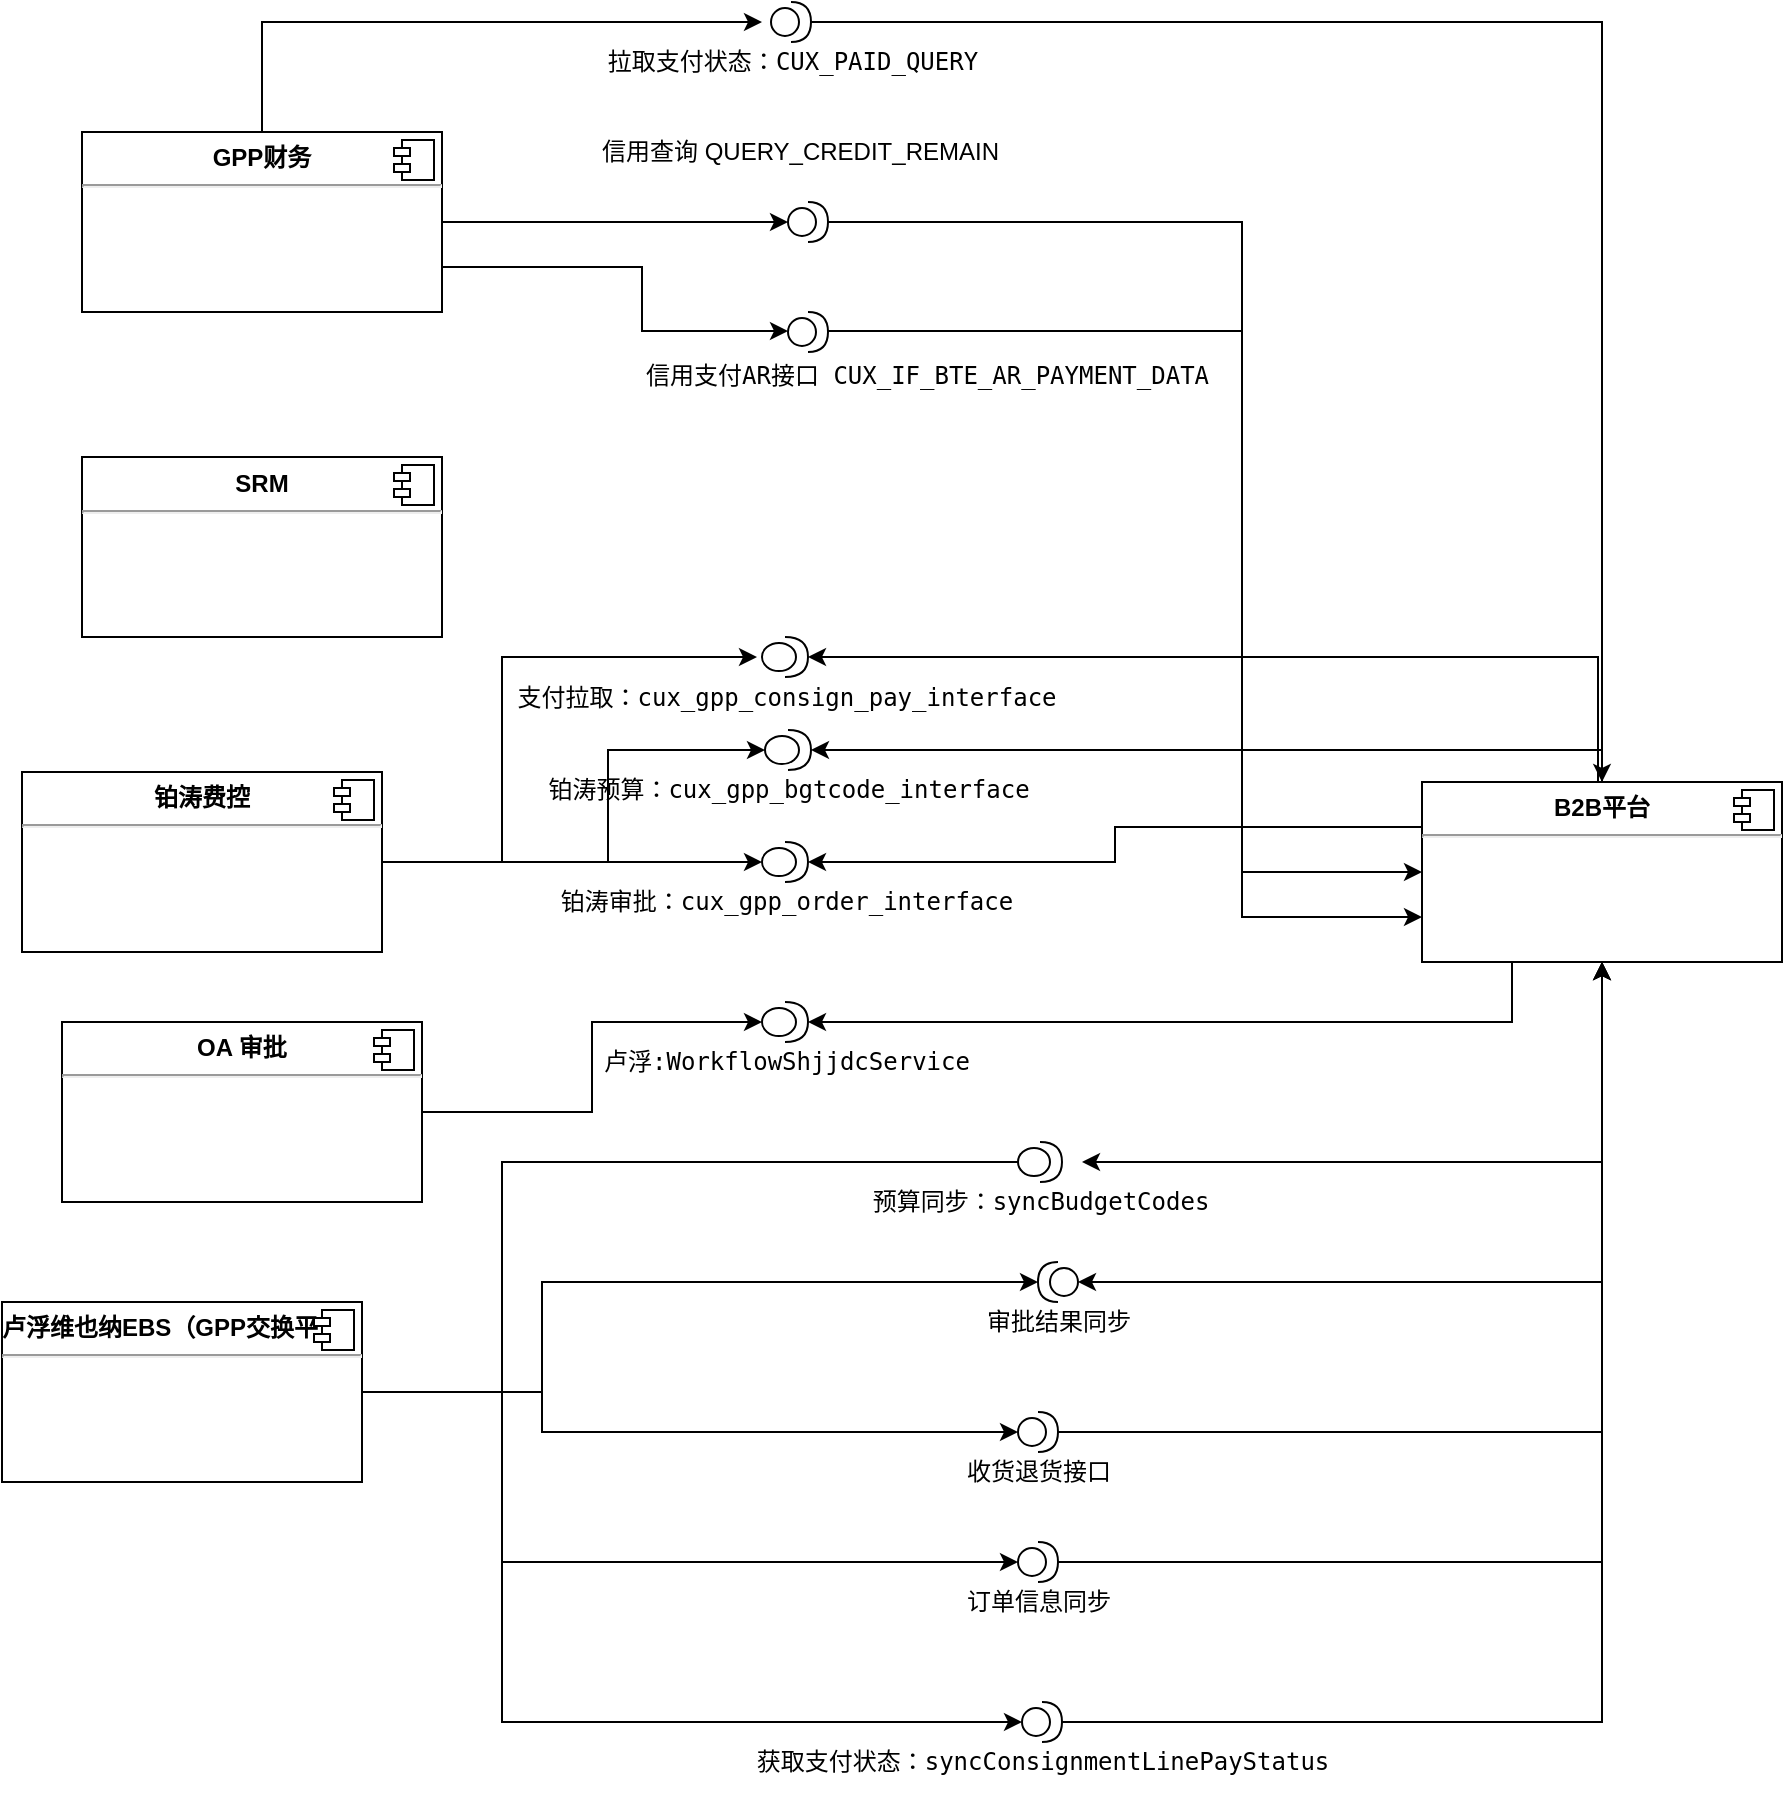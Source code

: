 <mxfile version="10.6.8" type="github"><diagram id="z2DmRzFZvO5jgoD4mRwU" name="Page-1"><mxGraphModel dx="1424" dy="878" grid="1" gridSize="10" guides="1" tooltips="1" connect="1" arrows="1" fold="1" page="1" pageScale="1" pageWidth="827" pageHeight="1169" math="0" shadow="0"><root><mxCell id="0"/><mxCell id="1" parent="0"/><mxCell id="wEDXtjSZt0h93Kd9uDbw-9" value="" style="edgeStyle=orthogonalEdgeStyle;rounded=0;orthogonalLoop=1;jettySize=auto;html=1;entryX=0;entryY=0.5;entryDx=0;entryDy=0;" edge="1" parent="1" source="a1dEfK35490sIl0Ff53R-1" target="wEDXtjSZt0h93Kd9uDbw-1"><mxGeometry relative="1" as="geometry"><mxPoint x="503" y="320" as="targetPoint"/><Array as="points"><mxPoint x="630" y="320"/><mxPoint x="630" y="645"/></Array></mxGeometry></mxCell><mxCell id="a1dEfK35490sIl0Ff53R-1" value="" style="shape=providedRequiredInterface;html=1;verticalLabelPosition=bottom;" parent="1" vertex="1"><mxGeometry x="403" y="310" width="20" height="20" as="geometry"/></mxCell><mxCell id="wEDXtjSZt0h93Kd9uDbw-18" style="edgeStyle=orthogonalEdgeStyle;rounded=0;orthogonalLoop=1;jettySize=auto;html=1;entryX=0;entryY=0.5;entryDx=0;entryDy=0;entryPerimeter=0;" edge="1" parent="1" source="a1dEfK35490sIl0Ff53R-7" target="a1dEfK35490sIl0Ff53R-1"><mxGeometry relative="1" as="geometry"><mxPoint x="320" y="320" as="targetPoint"/></mxGeometry></mxCell><mxCell id="a1dEfK35490sIl0Ff53R-7" value="&lt;p style=&quot;margin: 0px ; margin-top: 6px ; text-align: center&quot;&gt;&lt;b&gt;GPP财务&lt;/b&gt;&lt;/p&gt;&lt;hr&gt;&lt;p style=&quot;margin: 0px ; margin-left: 8px&quot;&gt;&lt;br&gt;&lt;/p&gt;" style="align=left;overflow=fill;html=1;" parent="1" vertex="1"><mxGeometry x="50" y="275" width="180" height="90" as="geometry"/></mxCell><mxCell id="a1dEfK35490sIl0Ff53R-8" value="" style="shape=component;jettyWidth=8;jettyHeight=4;" parent="a1dEfK35490sIl0Ff53R-7" vertex="1"><mxGeometry x="1" width="20" height="20" relative="1" as="geometry"><mxPoint x="-24" y="4" as="offset"/></mxGeometry></mxCell><mxCell id="wEDXtjSZt0h93Kd9uDbw-1" value="&lt;p style=&quot;margin: 0px ; margin-top: 6px ; text-align: center&quot;&gt;&lt;b&gt;B2B平台&lt;/b&gt;&lt;/p&gt;&lt;hr&gt;&lt;p style=&quot;margin: 0px ; margin-left: 8px&quot;&gt;&lt;br&gt;&lt;/p&gt;" style="align=left;overflow=fill;html=1;" vertex="1" parent="1"><mxGeometry x="720" y="600" width="180" height="90" as="geometry"/></mxCell><mxCell id="wEDXtjSZt0h93Kd9uDbw-2" value="" style="shape=component;jettyWidth=8;jettyHeight=4;" vertex="1" parent="wEDXtjSZt0h93Kd9uDbw-1"><mxGeometry x="1" width="20" height="20" relative="1" as="geometry"><mxPoint x="-24" y="4" as="offset"/></mxGeometry></mxCell><mxCell id="wEDXtjSZt0h93Kd9uDbw-17" value="信用查询&amp;nbsp;&lt;span&gt;QUERY_CREDIT_REMAIN&lt;/span&gt;" style="text;html=1;resizable=0;points=[];autosize=1;align=left;verticalAlign=top;spacingTop=-4;" vertex="1" parent="1"><mxGeometry x="308" y="275" width="210" height="20" as="geometry"/></mxCell><mxCell id="wEDXtjSZt0h93Kd9uDbw-19" value="" style="shape=providedRequiredInterface;html=1;verticalLabelPosition=bottom;" vertex="1" parent="1"><mxGeometry x="403" y="365" width="20" height="20" as="geometry"/></mxCell><mxCell id="wEDXtjSZt0h93Kd9uDbw-20" style="edgeStyle=orthogonalEdgeStyle;rounded=0;orthogonalLoop=1;jettySize=auto;html=1;entryX=0;entryY=0.5;entryDx=0;entryDy=0;entryPerimeter=0;exitX=1;exitY=0.75;exitDx=0;exitDy=0;" edge="1" parent="1" source="a1dEfK35490sIl0Ff53R-7"><mxGeometry relative="1" as="geometry"><mxPoint x="403" y="374.5" as="targetPoint"/><mxPoint x="230" y="374.5" as="sourcePoint"/><Array as="points"><mxPoint x="330" y="343"/><mxPoint x="330" y="375"/></Array></mxGeometry></mxCell><mxCell id="wEDXtjSZt0h93Kd9uDbw-21" value="" style="edgeStyle=orthogonalEdgeStyle;rounded=0;orthogonalLoop=1;jettySize=auto;html=1;entryX=0;entryY=0.75;entryDx=0;entryDy=0;" edge="1" parent="1" target="wEDXtjSZt0h93Kd9uDbw-1"><mxGeometry relative="1" as="geometry"><mxPoint x="423" y="374.5" as="sourcePoint"/><mxPoint x="640" y="374.5" as="targetPoint"/><Array as="points"><mxPoint x="630" y="375"/><mxPoint x="630" y="668"/></Array></mxGeometry></mxCell><mxCell id="wEDXtjSZt0h93Kd9uDbw-22" value="&lt;pre&gt;&lt;span&gt;信用支付AR接口 &lt;/span&gt;CUX_IF_BTE_AR_PAYMENT_DATA&lt;/pre&gt;" style="text;html=1;resizable=0;points=[];autosize=1;align=left;verticalAlign=top;spacingTop=-4;" vertex="1" parent="1"><mxGeometry x="330" y="375" width="260" height="40" as="geometry"/></mxCell><mxCell id="wEDXtjSZt0h93Kd9uDbw-23" value="&lt;p style=&quot;margin: 0px ; margin-top: 6px ; text-align: center&quot;&gt;&lt;b&gt;SRM&lt;/b&gt;&lt;/p&gt;&lt;hr&gt;&lt;p style=&quot;margin: 0px ; margin-left: 8px&quot;&gt;&lt;br&gt;&lt;/p&gt;" style="align=left;overflow=fill;html=1;" vertex="1" parent="1"><mxGeometry x="50" y="437.5" width="180" height="90" as="geometry"/></mxCell><mxCell id="wEDXtjSZt0h93Kd9uDbw-24" value="" style="shape=component;jettyWidth=8;jettyHeight=4;" vertex="1" parent="wEDXtjSZt0h93Kd9uDbw-23"><mxGeometry x="1" width="20" height="20" relative="1" as="geometry"><mxPoint x="-24" y="4" as="offset"/></mxGeometry></mxCell><mxCell id="wEDXtjSZt0h93Kd9uDbw-25" value="&lt;p style=&quot;margin: 0px ; margin-top: 6px ; text-align: center&quot;&gt;&lt;b&gt;铂涛费控&lt;/b&gt;&lt;/p&gt;&lt;hr&gt;&lt;p style=&quot;margin: 0px ; margin-left: 8px&quot;&gt;&lt;br&gt;&lt;/p&gt;" style="align=left;overflow=fill;html=1;" vertex="1" parent="1"><mxGeometry x="20" y="595" width="180" height="90" as="geometry"/></mxCell><mxCell id="wEDXtjSZt0h93Kd9uDbw-26" value="" style="shape=component;jettyWidth=8;jettyHeight=4;" vertex="1" parent="wEDXtjSZt0h93Kd9uDbw-25"><mxGeometry x="1" width="20" height="20" relative="1" as="geometry"><mxPoint x="-24" y="4" as="offset"/></mxGeometry></mxCell><mxCell id="wEDXtjSZt0h93Kd9uDbw-54" value="" style="edgeStyle=orthogonalEdgeStyle;rounded=0;orthogonalLoop=1;jettySize=auto;html=1;entryX=1;entryY=0.5;entryDx=0;entryDy=0;entryPerimeter=0;exitX=1;exitY=0.5;exitDx=0;exitDy=0;" edge="1" parent="1" source="wEDXtjSZt0h93Kd9uDbw-27" target="wEDXtjSZt0h93Kd9uDbw-40"><mxGeometry relative="1" as="geometry"><mxPoint x="310" y="905" as="sourcePoint"/><mxPoint x="130" y="780" as="targetPoint"/><Array as="points"><mxPoint x="280" y="905"/><mxPoint x="280" y="850"/></Array></mxGeometry></mxCell><mxCell id="wEDXtjSZt0h93Kd9uDbw-27" value="&lt;p style=&quot;margin: 0px ; margin-top: 6px ; text-align: center&quot;&gt;&lt;b&gt;卢浮维也纳EBS（GPP交换平台）&lt;/b&gt;&lt;/p&gt;&lt;hr&gt;&lt;p style=&quot;margin: 0px ; margin-left: 8px&quot;&gt;&lt;br&gt;&lt;/p&gt;" style="align=left;overflow=fill;html=1;" vertex="1" parent="1"><mxGeometry x="10" y="860" width="180" height="90" as="geometry"/></mxCell><mxCell id="wEDXtjSZt0h93Kd9uDbw-28" value="" style="shape=component;jettyWidth=8;jettyHeight=4;" vertex="1" parent="wEDXtjSZt0h93Kd9uDbw-27"><mxGeometry x="1" width="20" height="20" relative="1" as="geometry"><mxPoint x="-24" y="4" as="offset"/></mxGeometry></mxCell><mxCell id="wEDXtjSZt0h93Kd9uDbw-32" value="" style="edgeStyle=orthogonalEdgeStyle;rounded=0;orthogonalLoop=1;jettySize=auto;html=1;" edge="1" parent="1" source="wEDXtjSZt0h93Kd9uDbw-29" target="wEDXtjSZt0h93Kd9uDbw-1"><mxGeometry relative="1" as="geometry"><mxPoint x="480" y="780" as="targetPoint"/></mxGeometry></mxCell><mxCell id="wEDXtjSZt0h93Kd9uDbw-29" value="收货退货接口" style="shape=providedRequiredInterface;html=1;verticalLabelPosition=bottom;" vertex="1" parent="1"><mxGeometry x="518" y="915" width="20" height="20" as="geometry"/></mxCell><mxCell id="wEDXtjSZt0h93Kd9uDbw-34" value="" style="edgeStyle=orthogonalEdgeStyle;rounded=0;orthogonalLoop=1;jettySize=auto;html=1;entryX=0.5;entryY=1;entryDx=0;entryDy=0;" edge="1" parent="1" source="wEDXtjSZt0h93Kd9uDbw-30" target="wEDXtjSZt0h93Kd9uDbw-1"><mxGeometry relative="1" as="geometry"><mxPoint x="470" y="850" as="targetPoint"/></mxGeometry></mxCell><mxCell id="wEDXtjSZt0h93Kd9uDbw-30" value="订单信息同步" style="shape=providedRequiredInterface;html=1;verticalLabelPosition=bottom;" vertex="1" parent="1"><mxGeometry x="518" y="980" width="20" height="20" as="geometry"/></mxCell><mxCell id="wEDXtjSZt0h93Kd9uDbw-37" style="edgeStyle=orthogonalEdgeStyle;rounded=0;orthogonalLoop=1;jettySize=auto;html=1;entryX=0;entryY=0.5;entryDx=0;entryDy=0;entryPerimeter=0;exitX=1;exitY=0.5;exitDx=0;exitDy=0;" edge="1" parent="1" source="wEDXtjSZt0h93Kd9uDbw-27" target="wEDXtjSZt0h93Kd9uDbw-29"><mxGeometry relative="1" as="geometry"><mxPoint x="360" y="770" as="targetPoint"/><mxPoint x="240" y="800" as="sourcePoint"/><Array as="points"><mxPoint x="280" y="905"/><mxPoint x="280" y="925"/></Array></mxGeometry></mxCell><mxCell id="wEDXtjSZt0h93Kd9uDbw-39" style="edgeStyle=orthogonalEdgeStyle;rounded=0;orthogonalLoop=1;jettySize=auto;html=1;exitX=1;exitY=0.5;exitDx=0;exitDy=0;entryX=0;entryY=0.5;entryDx=0;entryDy=0;entryPerimeter=0;" edge="1" parent="1" source="wEDXtjSZt0h93Kd9uDbw-27" target="wEDXtjSZt0h93Kd9uDbw-30"><mxGeometry relative="1" as="geometry"><mxPoint x="360" y="866" as="targetPoint"/><mxPoint x="220" y="850" as="sourcePoint"/><Array as="points"><mxPoint x="260" y="905"/><mxPoint x="260" y="990"/></Array></mxGeometry></mxCell><mxCell id="wEDXtjSZt0h93Kd9uDbw-40" value="审批结果同步" style="shape=providedRequiredInterface;html=1;verticalLabelPosition=bottom;direction=west;" vertex="1" parent="1"><mxGeometry x="528" y="840" width="20" height="20" as="geometry"/></mxCell><mxCell id="wEDXtjSZt0h93Kd9uDbw-64" value="" style="edgeStyle=orthogonalEdgeStyle;rounded=0;orthogonalLoop=1;jettySize=auto;html=1;entryX=0;entryY=0.5;entryDx=0;entryDy=0;entryPerimeter=0;" edge="1" parent="1" source="wEDXtjSZt0h93Kd9uDbw-56" target="wEDXtjSZt0h93Kd9uDbw-61"><mxGeometry relative="1" as="geometry"><mxPoint x="300" y="765" as="targetPoint"/></mxGeometry></mxCell><mxCell id="wEDXtjSZt0h93Kd9uDbw-56" value="&lt;p style=&quot;margin: 0px ; margin-top: 6px ; text-align: center&quot;&gt;&lt;b&gt;OA 审批&lt;/b&gt;&lt;/p&gt;&lt;hr&gt;&lt;p style=&quot;margin: 0px ; margin-left: 8px&quot;&gt;&lt;br&gt;&lt;/p&gt;" style="align=left;overflow=fill;html=1;" vertex="1" parent="1"><mxGeometry x="40" y="720" width="180" height="90" as="geometry"/></mxCell><mxCell id="wEDXtjSZt0h93Kd9uDbw-57" value="" style="shape=component;jettyWidth=8;jettyHeight=4;" vertex="1" parent="wEDXtjSZt0h93Kd9uDbw-56"><mxGeometry x="1" width="20" height="20" relative="1" as="geometry"><mxPoint x="-24" y="4" as="offset"/></mxGeometry></mxCell><mxCell id="wEDXtjSZt0h93Kd9uDbw-68" style="edgeStyle=orthogonalEdgeStyle;rounded=0;orthogonalLoop=1;jettySize=auto;html=1;exitX=1;exitY=0.5;exitDx=0;exitDy=0;" edge="1" parent="1" source="wEDXtjSZt0h93Kd9uDbw-25" target="wEDXtjSZt0h93Kd9uDbw-67"><mxGeometry relative="1" as="geometry"><mxPoint x="233" y="658" as="sourcePoint"/><Array as="points"><mxPoint x="230" y="640"/></Array></mxGeometry></mxCell><mxCell id="wEDXtjSZt0h93Kd9uDbw-61" value="&lt;pre&gt;&lt;span&gt;卢浮:WorkflowShjjdcService&lt;/span&gt;&lt;/pre&gt;" style="shape=providedRequiredInterface;html=1;verticalLabelPosition=bottom;" vertex="1" parent="1"><mxGeometry x="390" y="710" width="23" height="20" as="geometry"/></mxCell><mxCell id="wEDXtjSZt0h93Kd9uDbw-65" value="" style="edgeStyle=orthogonalEdgeStyle;rounded=0;orthogonalLoop=1;jettySize=auto;html=1;exitX=0.25;exitY=1;exitDx=0;exitDy=0;" edge="1" parent="1" source="wEDXtjSZt0h93Kd9uDbw-1" target="wEDXtjSZt0h93Kd9uDbw-61"><mxGeometry relative="1" as="geometry"><mxPoint x="810" y="700" as="sourcePoint"/><mxPoint x="624.5" y="674.5" as="targetPoint"/><Array as="points"><mxPoint x="765" y="720"/></Array></mxGeometry></mxCell><mxCell id="wEDXtjSZt0h93Kd9uDbw-66" value="" style="edgeStyle=orthogonalEdgeStyle;rounded=0;orthogonalLoop=1;jettySize=auto;html=1;exitX=0.5;exitY=1;exitDx=0;exitDy=0;entryX=0;entryY=0.5;entryDx=0;entryDy=0;entryPerimeter=0;" edge="1" parent="1" source="wEDXtjSZt0h93Kd9uDbw-1" target="wEDXtjSZt0h93Kd9uDbw-40"><mxGeometry relative="1" as="geometry"><mxPoint x="852" y="770" as="sourcePoint"/><mxPoint x="500" y="800" as="targetPoint"/><Array as="points"><mxPoint x="810" y="850"/></Array></mxGeometry></mxCell><mxCell id="wEDXtjSZt0h93Kd9uDbw-67" value="&lt;pre&gt;&lt;pre&gt;&lt;span&gt;铂涛审批：cux_gpp_order_interface&lt;/span&gt;&lt;/pre&gt;&lt;/pre&gt;" style="shape=providedRequiredInterface;html=1;verticalLabelPosition=bottom;" vertex="1" parent="1"><mxGeometry x="390" y="630" width="23" height="20" as="geometry"/></mxCell><mxCell id="wEDXtjSZt0h93Kd9uDbw-70" style="edgeStyle=orthogonalEdgeStyle;rounded=0;orthogonalLoop=1;jettySize=auto;html=1;entryX=1;entryY=0.5;entryDx=0;entryDy=0;entryPerimeter=0;exitX=0;exitY=0.25;exitDx=0;exitDy=0;" edge="1" parent="1" source="wEDXtjSZt0h93Kd9uDbw-1" target="wEDXtjSZt0h93Kd9uDbw-67"><mxGeometry relative="1" as="geometry"><mxPoint x="170" y="593" as="sourcePoint"/><mxPoint x="477" y="576" as="targetPoint"/></mxGeometry></mxCell><mxCell id="wEDXtjSZt0h93Kd9uDbw-71" value="&lt;pre&gt;&lt;pre&gt;&lt;span&gt;铂涛预算：&lt;/span&gt;cux_gpp_bgtcode_interface&lt;/pre&gt;&lt;/pre&gt;" style="shape=providedRequiredInterface;html=1;verticalLabelPosition=bottom;" vertex="1" parent="1"><mxGeometry x="391.5" y="574" width="23" height="20" as="geometry"/></mxCell><mxCell id="wEDXtjSZt0h93Kd9uDbw-72" style="edgeStyle=orthogonalEdgeStyle;rounded=0;orthogonalLoop=1;jettySize=auto;html=1;entryX=0;entryY=0.5;entryDx=0;entryDy=0;entryPerimeter=0;exitX=1;exitY=0.5;exitDx=0;exitDy=0;" edge="1" parent="1" source="wEDXtjSZt0h93Kd9uDbw-25" target="wEDXtjSZt0h93Kd9uDbw-71"><mxGeometry relative="1" as="geometry"><mxPoint x="233" y="612" as="sourcePoint"/><mxPoint x="390" y="594" as="targetPoint"/><Array as="points"><mxPoint x="230" y="640"/><mxPoint x="313" y="640"/><mxPoint x="313" y="584"/></Array></mxGeometry></mxCell><mxCell id="wEDXtjSZt0h93Kd9uDbw-76" style="edgeStyle=orthogonalEdgeStyle;rounded=0;orthogonalLoop=1;jettySize=auto;html=1;entryX=1;entryY=0.5;entryDx=0;entryDy=0;entryPerimeter=0;exitX=0.5;exitY=0;exitDx=0;exitDy=0;" edge="1" parent="1" source="wEDXtjSZt0h93Kd9uDbw-1" target="wEDXtjSZt0h93Kd9uDbw-71"><mxGeometry relative="1" as="geometry"><mxPoint x="720" y="575.5" as="sourcePoint"/><mxPoint x="413" y="592.5" as="targetPoint"/><Array as="points"><mxPoint x="810" y="584"/></Array></mxGeometry></mxCell><mxCell id="wEDXtjSZt0h93Kd9uDbw-82" value="" style="edgeStyle=orthogonalEdgeStyle;rounded=0;orthogonalLoop=1;jettySize=auto;html=1;entryX=1;entryY=0.5;entryDx=0;entryDy=0;entryPerimeter=0;exitX=1;exitY=0.5;exitDx=0;exitDy=0;" edge="1" parent="1" source="wEDXtjSZt0h93Kd9uDbw-27"><mxGeometry relative="1" as="geometry"><mxPoint x="260" y="905" as="sourcePoint"/><mxPoint x="528" y="790" as="targetPoint"/><Array as="points"><mxPoint x="260" y="905"/><mxPoint x="260" y="790"/></Array></mxGeometry></mxCell><mxCell id="wEDXtjSZt0h93Kd9uDbw-83" value="" style="edgeStyle=orthogonalEdgeStyle;rounded=0;orthogonalLoop=1;jettySize=auto;html=1;exitX=0.5;exitY=1;exitDx=0;exitDy=0;" edge="1" parent="1" source="wEDXtjSZt0h93Kd9uDbw-1"><mxGeometry relative="1" as="geometry"><mxPoint x="800" y="630" as="sourcePoint"/><mxPoint x="550" y="790" as="targetPoint"/><Array as="points"><mxPoint x="810" y="790"/></Array></mxGeometry></mxCell><mxCell id="wEDXtjSZt0h93Kd9uDbw-84" value="&lt;pre&gt;预算同步：syncBudgetCodes&lt;/pre&gt;" style="shape=providedRequiredInterface;html=1;verticalLabelPosition=bottom;" vertex="1" parent="1"><mxGeometry x="518" y="780" width="22" height="20" as="geometry"/></mxCell><mxCell id="wEDXtjSZt0h93Kd9uDbw-88" value="" style="edgeStyle=orthogonalEdgeStyle;rounded=0;orthogonalLoop=1;jettySize=auto;html=1;entryX=0.5;entryY=0;entryDx=0;entryDy=0;" edge="1" parent="1" source="wEDXtjSZt0h93Kd9uDbw-85" target="wEDXtjSZt0h93Kd9uDbw-1"><mxGeometry relative="1" as="geometry"><mxPoint x="494.5" y="220" as="targetPoint"/></mxGeometry></mxCell><mxCell id="wEDXtjSZt0h93Kd9uDbw-85" value="&lt;pre&gt;&lt;span&gt;拉取支付状态：&lt;/span&gt;CUX_PAID_QUERY&lt;/pre&gt;" style="shape=providedRequiredInterface;html=1;verticalLabelPosition=bottom;" vertex="1" parent="1"><mxGeometry x="394.5" y="210" width="20" height="20" as="geometry"/></mxCell><mxCell id="wEDXtjSZt0h93Kd9uDbw-86" style="edgeStyle=orthogonalEdgeStyle;rounded=0;orthogonalLoop=1;jettySize=auto;html=1;exitX=0.5;exitY=0;exitDx=0;exitDy=0;" edge="1" parent="1" source="a1dEfK35490sIl0Ff53R-7"><mxGeometry relative="1" as="geometry"><mxPoint x="390" y="220" as="targetPoint"/><mxPoint x="210" y="219.5" as="sourcePoint"/><Array as="points"><mxPoint x="140" y="220"/></Array></mxGeometry></mxCell><mxCell id="wEDXtjSZt0h93Kd9uDbw-91" value="&lt;pre&gt;&lt;span&gt;获取支付状态：syncConsignmentLinePayStatus&lt;/span&gt;&lt;/pre&gt;" style="shape=providedRequiredInterface;html=1;verticalLabelPosition=bottom;" vertex="1" parent="1"><mxGeometry x="520" y="1060" width="20" height="20" as="geometry"/></mxCell><mxCell id="wEDXtjSZt0h93Kd9uDbw-94" style="edgeStyle=orthogonalEdgeStyle;rounded=0;orthogonalLoop=1;jettySize=auto;html=1;exitX=1;exitY=0.5;exitDx=0;exitDy=0;" edge="1" parent="1" source="wEDXtjSZt0h93Kd9uDbw-27" target="wEDXtjSZt0h93Kd9uDbw-91"><mxGeometry relative="1" as="geometry"><mxPoint x="508" y="1042.5" as="targetPoint"/><mxPoint x="180" y="957.5" as="sourcePoint"/><Array as="points"><mxPoint x="260" y="905"/><mxPoint x="260" y="1070"/></Array></mxGeometry></mxCell><mxCell id="wEDXtjSZt0h93Kd9uDbw-95" value="" style="edgeStyle=orthogonalEdgeStyle;rounded=0;orthogonalLoop=1;jettySize=auto;html=1;entryX=0.5;entryY=1;entryDx=0;entryDy=0;exitX=1;exitY=0.5;exitDx=0;exitDy=0;exitPerimeter=0;" edge="1" parent="1" source="wEDXtjSZt0h93Kd9uDbw-91" target="wEDXtjSZt0h93Kd9uDbw-1"><mxGeometry relative="1" as="geometry"><mxPoint x="548" y="1075" as="sourcePoint"/><mxPoint x="820" y="775" as="targetPoint"/></mxGeometry></mxCell><mxCell id="wEDXtjSZt0h93Kd9uDbw-96" value="&lt;pre&gt;&lt;pre&gt;&lt;span&gt;支付拉取：&lt;/span&gt;cux_gpp_consign_pay_interface&lt;/pre&gt;&lt;/pre&gt;" style="shape=providedRequiredInterface;html=1;verticalLabelPosition=bottom;" vertex="1" parent="1"><mxGeometry x="390" y="527.5" width="23" height="20" as="geometry"/></mxCell><mxCell id="wEDXtjSZt0h93Kd9uDbw-97" style="edgeStyle=orthogonalEdgeStyle;rounded=0;orthogonalLoop=1;jettySize=auto;html=1;entryX=0;entryY=0.5;entryDx=0;entryDy=0;entryPerimeter=0;exitX=1;exitY=0.5;exitDx=0;exitDy=0;" edge="1" parent="1" source="wEDXtjSZt0h93Kd9uDbw-25"><mxGeometry relative="1" as="geometry"><mxPoint x="228.5" y="565.5" as="sourcePoint"/><mxPoint x="387.5" y="537.5" as="targetPoint"/><Array as="points"><mxPoint x="260" y="640"/><mxPoint x="260" y="538"/></Array></mxGeometry></mxCell><mxCell id="wEDXtjSZt0h93Kd9uDbw-98" style="edgeStyle=orthogonalEdgeStyle;rounded=0;orthogonalLoop=1;jettySize=auto;html=1;entryX=1;entryY=0.5;entryDx=0;entryDy=0;entryPerimeter=0;exitX=0.5;exitY=0;exitDx=0;exitDy=0;" edge="1" parent="1" source="wEDXtjSZt0h93Kd9uDbw-1" target="wEDXtjSZt0h93Kd9uDbw-96"><mxGeometry relative="1" as="geometry"><mxPoint x="808" y="559.5" as="sourcePoint"/><mxPoint x="413" y="543.5" as="targetPoint"/><Array as="points"><mxPoint x="808" y="600"/><mxPoint x="808" y="538"/></Array></mxGeometry></mxCell></root></mxGraphModel></diagram></mxfile>